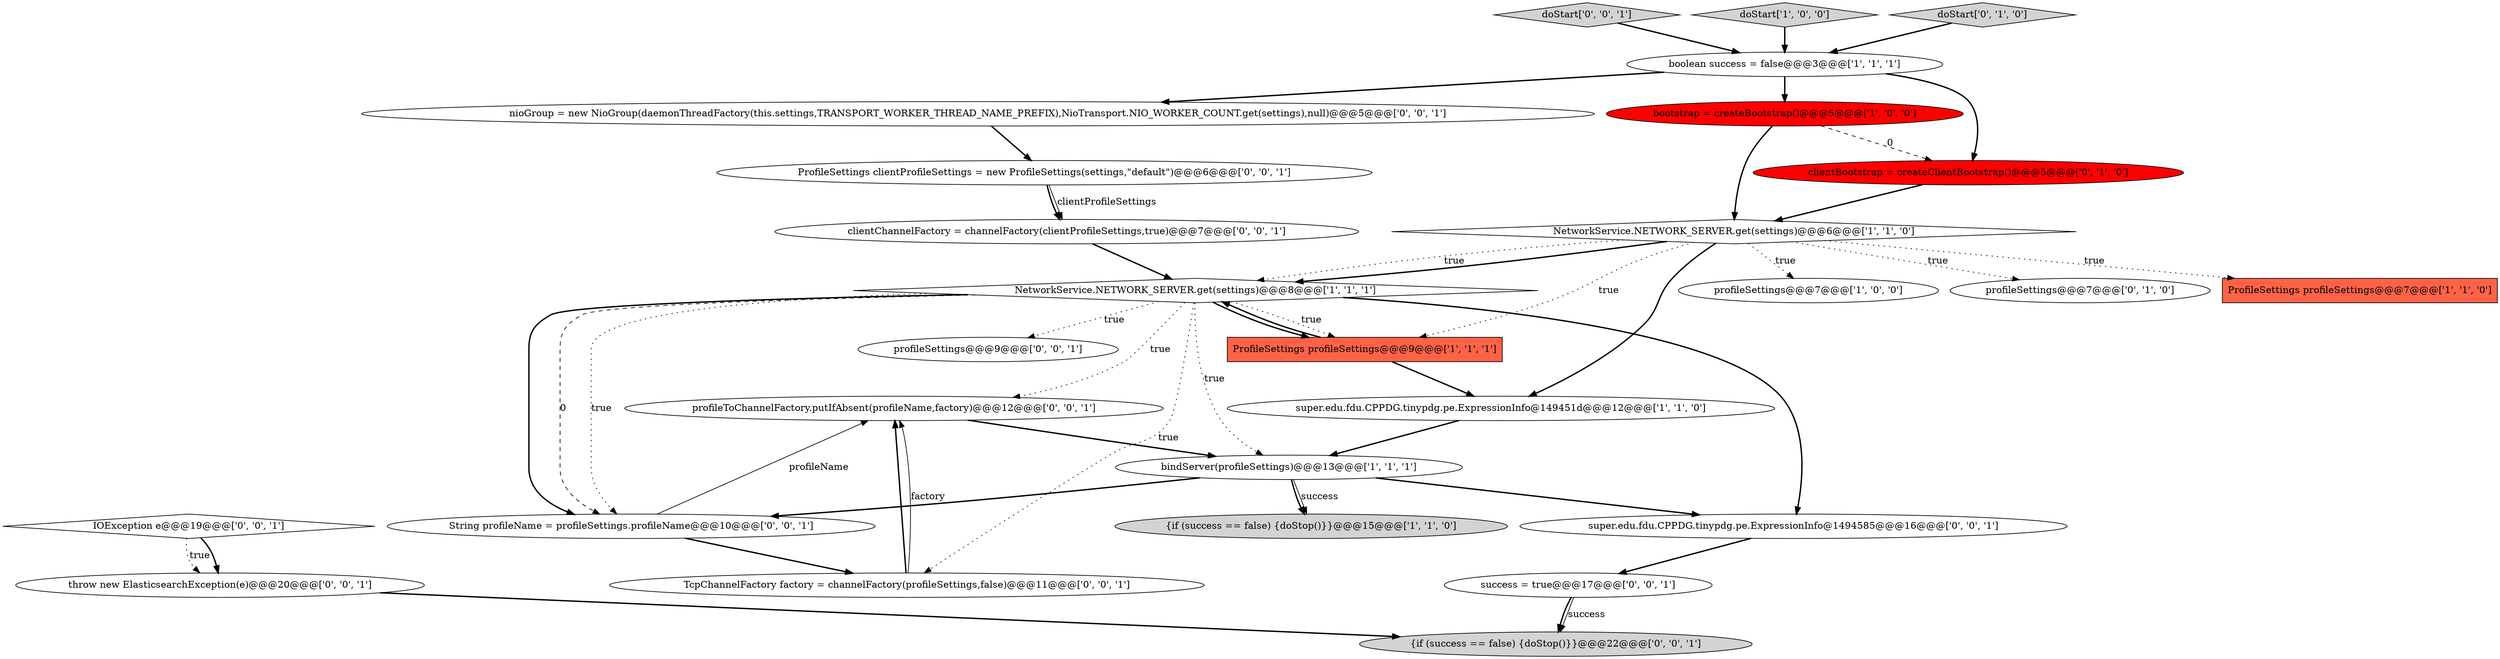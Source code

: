 digraph {
22 [style = filled, label = "clientChannelFactory = channelFactory(clientProfileSettings,true)@@@7@@@['0', '0', '1']", fillcolor = white, shape = ellipse image = "AAA0AAABBB3BBB"];
21 [style = filled, label = "throw new ElasticsearchException(e)@@@20@@@['0', '0', '1']", fillcolor = white, shape = ellipse image = "AAA0AAABBB3BBB"];
19 [style = filled, label = "profileToChannelFactory.putIfAbsent(profileName,factory)@@@12@@@['0', '0', '1']", fillcolor = white, shape = ellipse image = "AAA0AAABBB3BBB"];
5 [style = filled, label = "ProfileSettings profileSettings@@@9@@@['1', '1', '1']", fillcolor = tomato, shape = box image = "AAA0AAABBB1BBB"];
25 [style = filled, label = "super.edu.fdu.CPPDG.tinypdg.pe.ExpressionInfo@1494585@@@16@@@['0', '0', '1']", fillcolor = white, shape = ellipse image = "AAA0AAABBB3BBB"];
24 [style = filled, label = "success = true@@@17@@@['0', '0', '1']", fillcolor = white, shape = ellipse image = "AAA0AAABBB3BBB"];
17 [style = filled, label = "doStart['0', '0', '1']", fillcolor = lightgray, shape = diamond image = "AAA0AAABBB3BBB"];
10 [style = filled, label = "NetworkService.NETWORK_SERVER.get(settings)@@@8@@@['1', '1', '1']", fillcolor = white, shape = diamond image = "AAA0AAABBB1BBB"];
15 [style = filled, label = "TcpChannelFactory factory = channelFactory(profileSettings,false)@@@11@@@['0', '0', '1']", fillcolor = white, shape = ellipse image = "AAA0AAABBB3BBB"];
1 [style = filled, label = "NetworkService.NETWORK_SERVER.get(settings)@@@6@@@['1', '1', '0']", fillcolor = white, shape = diamond image = "AAA0AAABBB1BBB"];
20 [style = filled, label = "nioGroup = new NioGroup(daemonThreadFactory(this.settings,TRANSPORT_WORKER_THREAD_NAME_PREFIX),NioTransport.NIO_WORKER_COUNT.get(settings),null)@@@5@@@['0', '0', '1']", fillcolor = white, shape = ellipse image = "AAA0AAABBB3BBB"];
14 [style = filled, label = "profileSettings@@@9@@@['0', '0', '1']", fillcolor = white, shape = ellipse image = "AAA0AAABBB3BBB"];
26 [style = filled, label = "{if (success == false) {doStop()}}@@@22@@@['0', '0', '1']", fillcolor = lightgray, shape = ellipse image = "AAA0AAABBB3BBB"];
7 [style = filled, label = "bindServer(profileSettings)@@@13@@@['1', '1', '1']", fillcolor = white, shape = ellipse image = "AAA0AAABBB1BBB"];
18 [style = filled, label = "ProfileSettings clientProfileSettings = new ProfileSettings(settings,\"default\")@@@6@@@['0', '0', '1']", fillcolor = white, shape = ellipse image = "AAA0AAABBB3BBB"];
4 [style = filled, label = "super.edu.fdu.CPPDG.tinypdg.pe.ExpressionInfo@149451d@@@12@@@['1', '1', '0']", fillcolor = white, shape = ellipse image = "AAA0AAABBB1BBB"];
0 [style = filled, label = "boolean success = false@@@3@@@['1', '1', '1']", fillcolor = white, shape = ellipse image = "AAA0AAABBB1BBB"];
23 [style = filled, label = "IOException e@@@19@@@['0', '0', '1']", fillcolor = white, shape = diamond image = "AAA0AAABBB3BBB"];
9 [style = filled, label = "doStart['1', '0', '0']", fillcolor = lightgray, shape = diamond image = "AAA0AAABBB1BBB"];
3 [style = filled, label = "profileSettings@@@7@@@['1', '0', '0']", fillcolor = white, shape = ellipse image = "AAA0AAABBB1BBB"];
11 [style = filled, label = "profileSettings@@@7@@@['0', '1', '0']", fillcolor = white, shape = ellipse image = "AAA0AAABBB2BBB"];
16 [style = filled, label = "String profileName = profileSettings.profileName@@@10@@@['0', '0', '1']", fillcolor = white, shape = ellipse image = "AAA0AAABBB3BBB"];
2 [style = filled, label = "bootstrap = createBootstrap()@@@5@@@['1', '0', '0']", fillcolor = red, shape = ellipse image = "AAA1AAABBB1BBB"];
8 [style = filled, label = "{if (success == false) {doStop()}}@@@15@@@['1', '1', '0']", fillcolor = lightgray, shape = ellipse image = "AAA0AAABBB1BBB"];
6 [style = filled, label = "ProfileSettings profileSettings@@@7@@@['1', '1', '0']", fillcolor = tomato, shape = box image = "AAA0AAABBB1BBB"];
12 [style = filled, label = "doStart['0', '1', '0']", fillcolor = lightgray, shape = diamond image = "AAA0AAABBB2BBB"];
13 [style = filled, label = "clientBootstrap = createClientBootstrap()@@@5@@@['0', '1', '0']", fillcolor = red, shape = ellipse image = "AAA1AAABBB2BBB"];
5->10 [style = bold, label=""];
16->15 [style = bold, label=""];
1->4 [style = bold, label=""];
1->10 [style = dotted, label="true"];
9->0 [style = bold, label=""];
0->13 [style = bold, label=""];
15->19 [style = solid, label="factory"];
24->26 [style = solid, label="success"];
2->1 [style = bold, label=""];
1->11 [style = dotted, label="true"];
0->2 [style = bold, label=""];
23->21 [style = dotted, label="true"];
16->19 [style = solid, label="profileName"];
15->19 [style = bold, label=""];
7->8 [style = bold, label=""];
10->5 [style = dotted, label="true"];
12->0 [style = bold, label=""];
4->7 [style = bold, label=""];
13->1 [style = bold, label=""];
1->3 [style = dotted, label="true"];
10->14 [style = dotted, label="true"];
10->15 [style = dotted, label="true"];
20->18 [style = bold, label=""];
25->24 [style = bold, label=""];
24->26 [style = bold, label=""];
21->26 [style = bold, label=""];
18->22 [style = bold, label=""];
17->0 [style = bold, label=""];
10->5 [style = bold, label=""];
10->16 [style = bold, label=""];
23->21 [style = bold, label=""];
10->25 [style = bold, label=""];
10->19 [style = dotted, label="true"];
7->8 [style = solid, label="success"];
2->13 [style = dashed, label="0"];
5->4 [style = bold, label=""];
7->16 [style = bold, label=""];
22->10 [style = bold, label=""];
10->7 [style = dotted, label="true"];
1->6 [style = dotted, label="true"];
0->20 [style = bold, label=""];
7->25 [style = bold, label=""];
10->16 [style = dashed, label="0"];
1->10 [style = bold, label=""];
10->16 [style = dotted, label="true"];
19->7 [style = bold, label=""];
18->22 [style = solid, label="clientProfileSettings"];
1->5 [style = dotted, label="true"];
}
